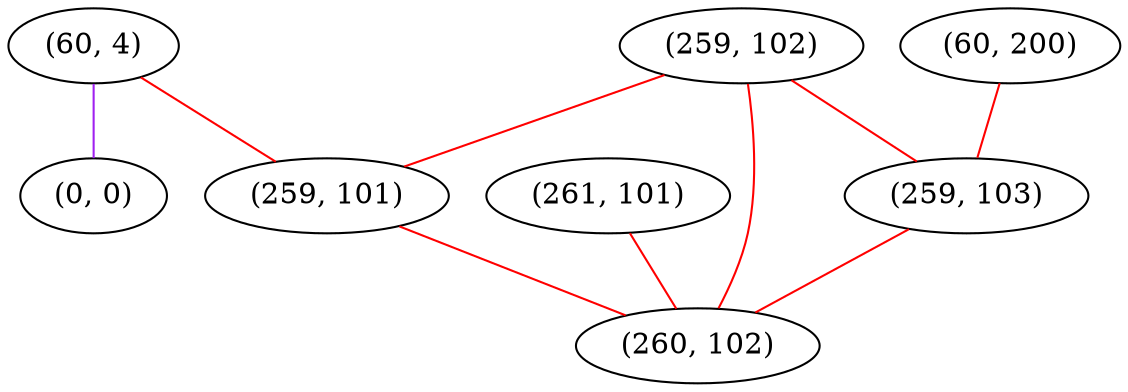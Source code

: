 graph "" {
"(60, 4)";
"(261, 101)";
"(60, 200)";
"(0, 0)";
"(259, 102)";
"(259, 103)";
"(259, 101)";
"(260, 102)";
"(60, 4)" -- "(0, 0)"  [color=purple, key=0, weight=4];
"(60, 4)" -- "(259, 101)"  [color=red, key=0, weight=1];
"(261, 101)" -- "(260, 102)"  [color=red, key=0, weight=1];
"(60, 200)" -- "(259, 103)"  [color=red, key=0, weight=1];
"(259, 102)" -- "(259, 103)"  [color=red, key=0, weight=1];
"(259, 102)" -- "(260, 102)"  [color=red, key=0, weight=1];
"(259, 102)" -- "(259, 101)"  [color=red, key=0, weight=1];
"(259, 103)" -- "(260, 102)"  [color=red, key=0, weight=1];
"(259, 101)" -- "(260, 102)"  [color=red, key=0, weight=1];
}
